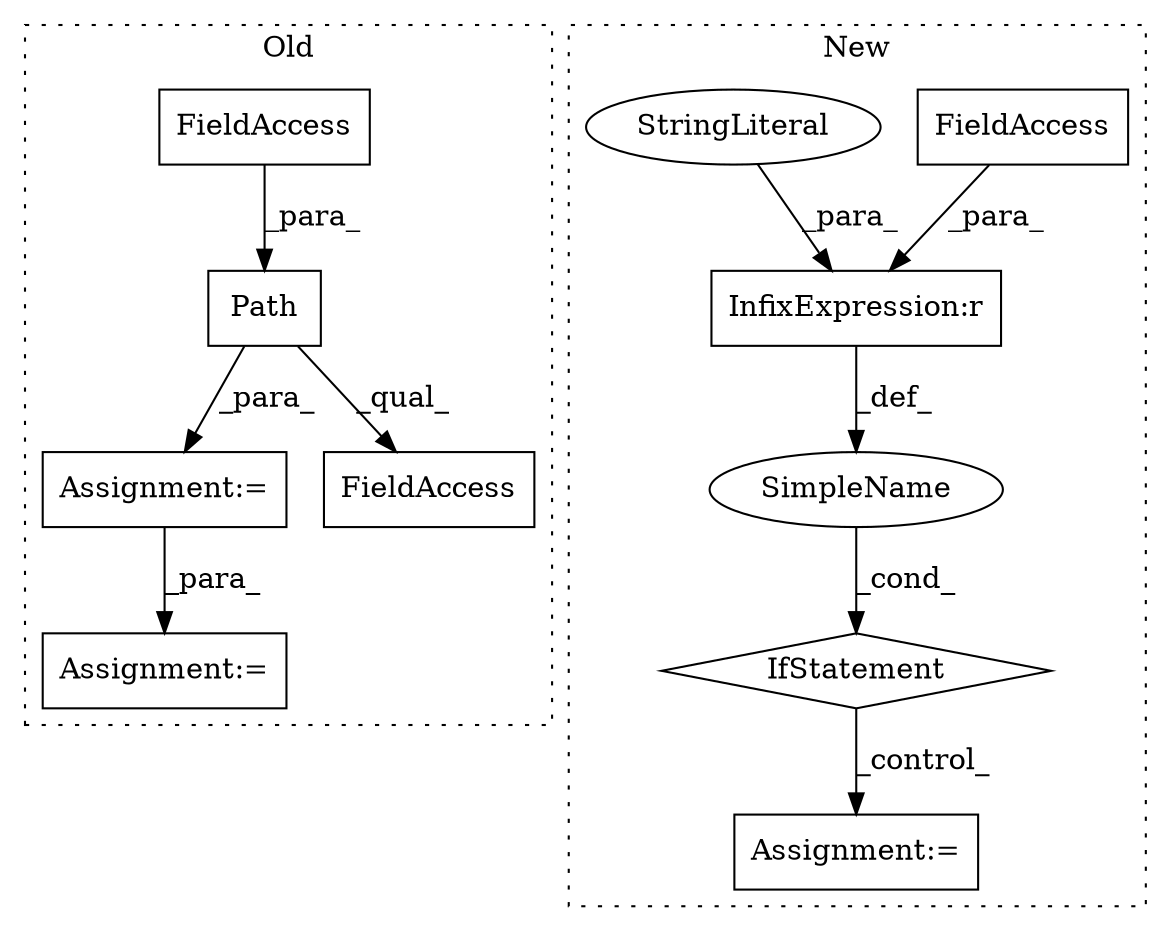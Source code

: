 digraph G {
subgraph cluster0 {
1 [label="Path" a="32" s="910,923" l="5,1" shape="box"];
6 [label="Assignment:=" a="7" s="967" l="1" shape="box"];
7 [label="Assignment:=" a="7" s="909" l="1" shape="box"];
9 [label="FieldAccess" a="22" s="910" l="32" shape="box"];
10 [label="FieldAccess" a="22" s="915" l="8" shape="box"];
label = "Old";
style="dotted";
}
subgraph cluster1 {
2 [label="IfStatement" a="25" s="1038,1064" l="4,2" shape="diamond"];
3 [label="Assignment:=" a="7" s="1078" l="1" shape="box"];
4 [label="SimpleName" a="42" s="" l="" shape="ellipse"];
5 [label="InfixExpression:r" a="27" s="1050" l="4" shape="box"];
8 [label="FieldAccess" a="22" s="1042" l="8" shape="box"];
11 [label="StringLiteral" a="45" s="1054" l="10" shape="ellipse"];
label = "New";
style="dotted";
}
1 -> 7 [label="_para_"];
1 -> 9 [label="_qual_"];
2 -> 3 [label="_control_"];
4 -> 2 [label="_cond_"];
5 -> 4 [label="_def_"];
7 -> 6 [label="_para_"];
8 -> 5 [label="_para_"];
10 -> 1 [label="_para_"];
11 -> 5 [label="_para_"];
}